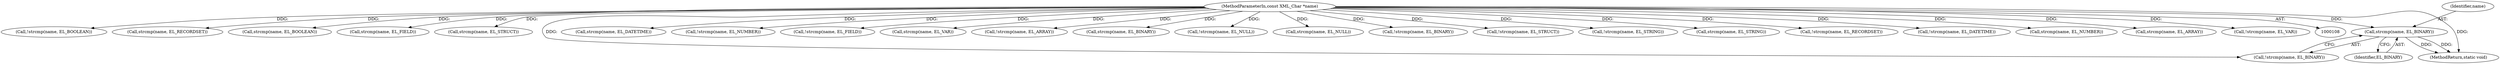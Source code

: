 digraph "0_php-src_698a691724c0a949295991e5df091ce16f899e02?w=1@pointer" {
"1000171" [label="(Call,strcmp(name, EL_BINARY))"];
"1000110" [label="(MethodParameterIn,const XML_Char *name)"];
"1000145" [label="(Call,!strcmp(name, EL_BOOLEAN))"];
"1000166" [label="(Call,strcmp(name, EL_RECORDSET))"];
"1000146" [label="(Call,strcmp(name, EL_BOOLEAN))"];
"1000560" [label="(Call,strcmp(name, EL_FIELD))"];
"1000161" [label="(Call,strcmp(name, EL_STRUCT))"];
"1000175" [label="(Call,strcmp(name, EL_DATETIME))"];
"1000140" [label="(Call,!strcmp(name, EL_NUMBER))"];
"1000559" [label="(Call,!strcmp(name, EL_FIELD))"];
"1000541" [label="(Call,strcmp(name, EL_VAR))"];
"1000155" [label="(Call,!strcmp(name, EL_ARRAY))"];
"1000214" [label="(Call,strcmp(name, EL_BINARY))"];
"1000150" [label="(Call,!strcmp(name, EL_NULL))"];
"1000151" [label="(Call,strcmp(name, EL_NULL))"];
"1000173" [label="(Identifier,EL_BINARY)"];
"1000171" [label="(Call,strcmp(name, EL_BINARY))"];
"1000172" [label="(Identifier,name)"];
"1000213" [label="(Call,!strcmp(name, EL_BINARY))"];
"1000577" [label="(MethodReturn,static void)"];
"1000160" [label="(Call,!strcmp(name, EL_STRUCT))"];
"1000135" [label="(Call,!strcmp(name, EL_STRING))"];
"1000170" [label="(Call,!strcmp(name, EL_BINARY))"];
"1000136" [label="(Call,strcmp(name, EL_STRING))"];
"1000165" [label="(Call,!strcmp(name, EL_RECORDSET))"];
"1000174" [label="(Call,!strcmp(name, EL_DATETIME))"];
"1000141" [label="(Call,strcmp(name, EL_NUMBER))"];
"1000156" [label="(Call,strcmp(name, EL_ARRAY))"];
"1000540" [label="(Call,!strcmp(name, EL_VAR))"];
"1000110" [label="(MethodParameterIn,const XML_Char *name)"];
"1000171" -> "1000170"  [label="AST: "];
"1000171" -> "1000173"  [label="CFG: "];
"1000172" -> "1000171"  [label="AST: "];
"1000173" -> "1000171"  [label="AST: "];
"1000170" -> "1000171"  [label="CFG: "];
"1000171" -> "1000577"  [label="DDG: "];
"1000171" -> "1000577"  [label="DDG: "];
"1000110" -> "1000171"  [label="DDG: "];
"1000110" -> "1000108"  [label="AST: "];
"1000110" -> "1000577"  [label="DDG: "];
"1000110" -> "1000135"  [label="DDG: "];
"1000110" -> "1000136"  [label="DDG: "];
"1000110" -> "1000140"  [label="DDG: "];
"1000110" -> "1000141"  [label="DDG: "];
"1000110" -> "1000145"  [label="DDG: "];
"1000110" -> "1000146"  [label="DDG: "];
"1000110" -> "1000150"  [label="DDG: "];
"1000110" -> "1000151"  [label="DDG: "];
"1000110" -> "1000155"  [label="DDG: "];
"1000110" -> "1000156"  [label="DDG: "];
"1000110" -> "1000160"  [label="DDG: "];
"1000110" -> "1000161"  [label="DDG: "];
"1000110" -> "1000165"  [label="DDG: "];
"1000110" -> "1000166"  [label="DDG: "];
"1000110" -> "1000170"  [label="DDG: "];
"1000110" -> "1000174"  [label="DDG: "];
"1000110" -> "1000175"  [label="DDG: "];
"1000110" -> "1000213"  [label="DDG: "];
"1000110" -> "1000214"  [label="DDG: "];
"1000110" -> "1000540"  [label="DDG: "];
"1000110" -> "1000541"  [label="DDG: "];
"1000110" -> "1000559"  [label="DDG: "];
"1000110" -> "1000560"  [label="DDG: "];
}
